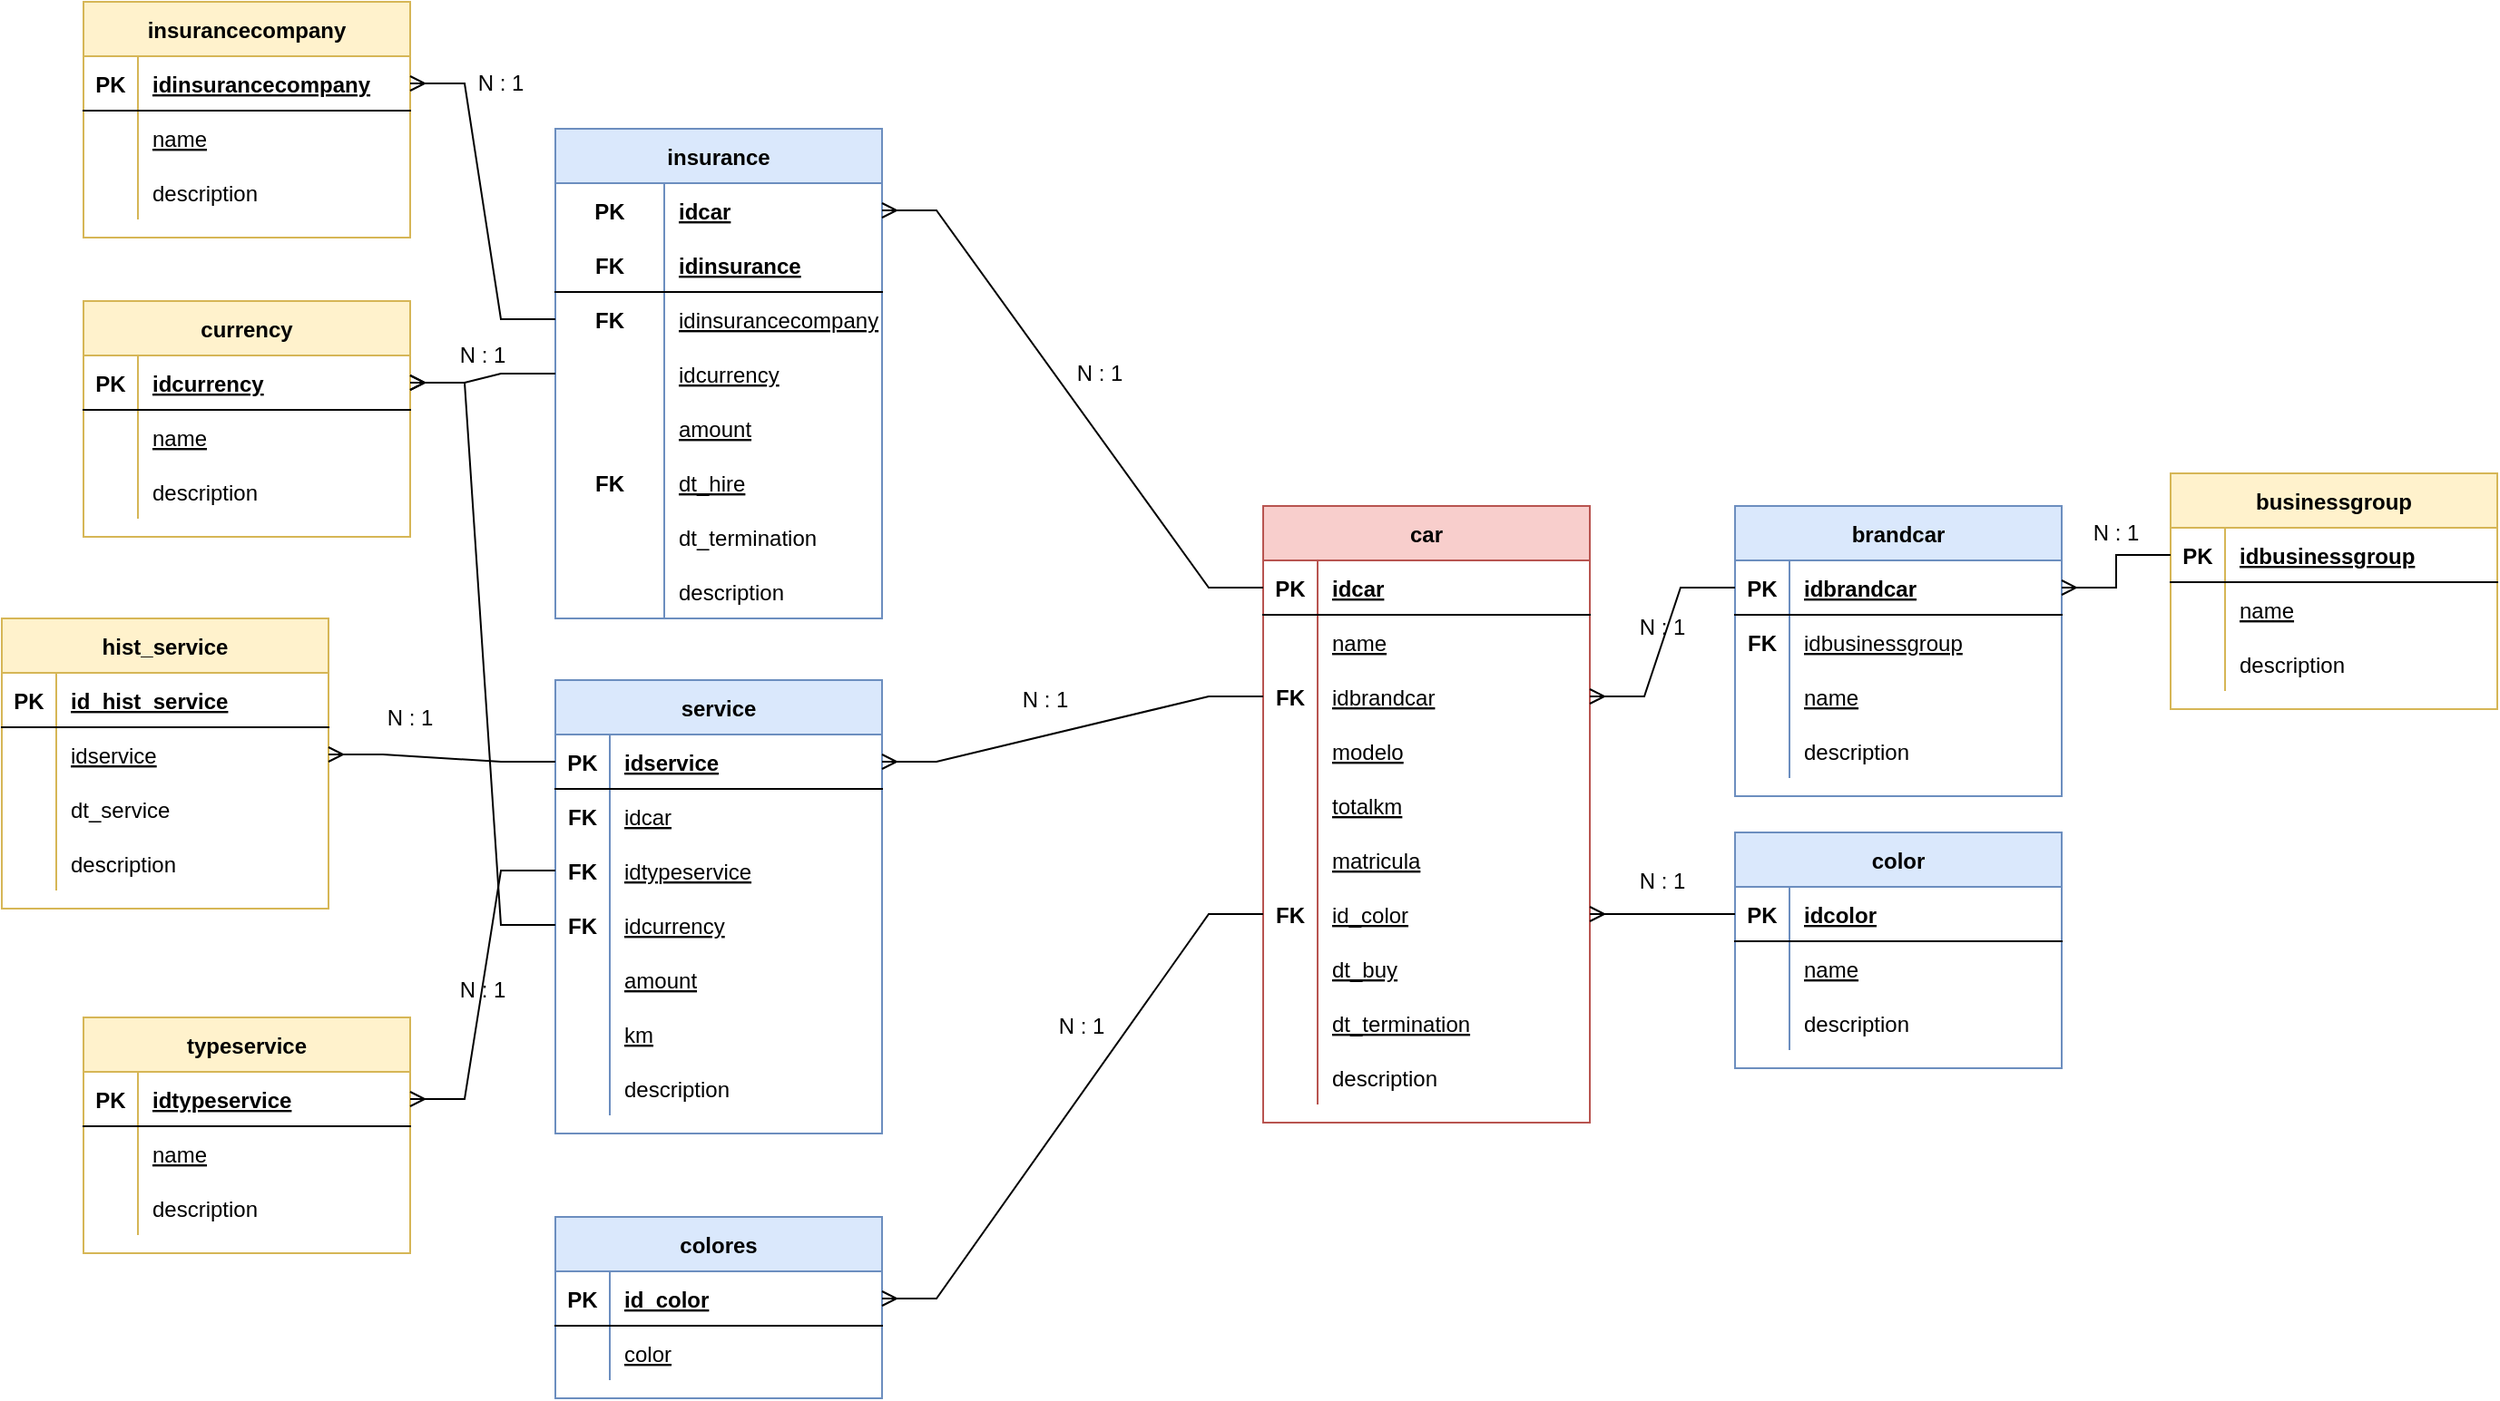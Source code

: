 <mxfile version="20.2.3" type="device"><diagram id="R2lEEEUBdFMjLlhIrx00" name="Page-1"><mxGraphModel dx="1888" dy="1749" grid="1" gridSize="10" guides="1" tooltips="1" connect="1" arrows="1" fold="1" page="1" pageScale="1" pageWidth="850" pageHeight="1100" math="0" shadow="0" extFonts="Permanent Marker^https://fonts.googleapis.com/css?family=Permanent+Marker"><root><mxCell id="0"/><mxCell id="1" parent="0"/><mxCell id="bZWbjEdAgV1jVDyymxbe-1" value="car" style="shape=table;startSize=30;container=1;collapsible=1;childLayout=tableLayout;fixedRows=1;rowLines=0;fontStyle=1;align=center;resizeLast=1;fillColor=#f8cecc;strokeColor=#b85450;" parent="1" vertex="1"><mxGeometry x="90" y="68" width="180" height="340" as="geometry"/></mxCell><mxCell id="bZWbjEdAgV1jVDyymxbe-2" value="" style="shape=tableRow;horizontal=0;startSize=0;swimlaneHead=0;swimlaneBody=0;fillColor=none;collapsible=0;dropTarget=0;points=[[0,0.5],[1,0.5]];portConstraint=eastwest;top=0;left=0;right=0;bottom=1;" parent="bZWbjEdAgV1jVDyymxbe-1" vertex="1"><mxGeometry y="30" width="180" height="30" as="geometry"/></mxCell><mxCell id="bZWbjEdAgV1jVDyymxbe-3" value="PK" style="shape=partialRectangle;connectable=0;fillColor=none;top=0;left=0;bottom=0;right=0;fontStyle=1;overflow=hidden;" parent="bZWbjEdAgV1jVDyymxbe-2" vertex="1"><mxGeometry width="30" height="30" as="geometry"><mxRectangle width="30" height="30" as="alternateBounds"/></mxGeometry></mxCell><mxCell id="bZWbjEdAgV1jVDyymxbe-4" value="idcar" style="shape=partialRectangle;connectable=0;fillColor=none;top=0;left=0;bottom=0;right=0;align=left;spacingLeft=6;fontStyle=5;overflow=hidden;" parent="bZWbjEdAgV1jVDyymxbe-2" vertex="1"><mxGeometry x="30" width="150" height="30" as="geometry"><mxRectangle width="150" height="30" as="alternateBounds"/></mxGeometry></mxCell><mxCell id="bZWbjEdAgV1jVDyymxbe-5" value="" style="shape=tableRow;horizontal=0;startSize=0;swimlaneHead=0;swimlaneBody=0;fillColor=none;collapsible=0;dropTarget=0;points=[[0,0.5],[1,0.5]];portConstraint=eastwest;top=0;left=0;right=0;bottom=0;" parent="bZWbjEdAgV1jVDyymxbe-1" vertex="1"><mxGeometry y="60" width="180" height="30" as="geometry"/></mxCell><mxCell id="bZWbjEdAgV1jVDyymxbe-6" value="" style="shape=partialRectangle;connectable=0;fillColor=none;top=0;left=0;bottom=0;right=0;editable=1;overflow=hidden;" parent="bZWbjEdAgV1jVDyymxbe-5" vertex="1"><mxGeometry width="30" height="30" as="geometry"><mxRectangle width="30" height="30" as="alternateBounds"/></mxGeometry></mxCell><mxCell id="bZWbjEdAgV1jVDyymxbe-7" value="name" style="shape=partialRectangle;connectable=0;fillColor=none;top=0;left=0;bottom=0;right=0;align=left;spacingLeft=6;overflow=hidden;fontStyle=4" parent="bZWbjEdAgV1jVDyymxbe-5" vertex="1"><mxGeometry x="30" width="150" height="30" as="geometry"><mxRectangle width="150" height="30" as="alternateBounds"/></mxGeometry></mxCell><mxCell id="bZWbjEdAgV1jVDyymxbe-52" value="" style="shape=tableRow;horizontal=0;startSize=0;swimlaneHead=0;swimlaneBody=0;fillColor=none;collapsible=0;dropTarget=0;points=[[0,0.5],[1,0.5]];portConstraint=eastwest;top=0;left=0;right=0;bottom=0;" parent="bZWbjEdAgV1jVDyymxbe-1" vertex="1"><mxGeometry y="90" width="180" height="30" as="geometry"/></mxCell><mxCell id="bZWbjEdAgV1jVDyymxbe-53" value="FK" style="shape=partialRectangle;connectable=0;fillColor=none;top=0;left=0;bottom=0;right=0;editable=1;overflow=hidden;fontStyle=1" parent="bZWbjEdAgV1jVDyymxbe-52" vertex="1"><mxGeometry width="30" height="30" as="geometry"><mxRectangle width="30" height="30" as="alternateBounds"/></mxGeometry></mxCell><mxCell id="bZWbjEdAgV1jVDyymxbe-54" value="idbrandcar" style="shape=partialRectangle;connectable=0;fillColor=none;top=0;left=0;bottom=0;right=0;align=left;spacingLeft=6;overflow=hidden;fontStyle=4" parent="bZWbjEdAgV1jVDyymxbe-52" vertex="1"><mxGeometry x="30" width="150" height="30" as="geometry"><mxRectangle width="150" height="30" as="alternateBounds"/></mxGeometry></mxCell><mxCell id="bZWbjEdAgV1jVDyymxbe-55" value="" style="shape=tableRow;horizontal=0;startSize=0;swimlaneHead=0;swimlaneBody=0;fillColor=none;collapsible=0;dropTarget=0;points=[[0,0.5],[1,0.5]];portConstraint=eastwest;top=0;left=0;right=0;bottom=0;" parent="bZWbjEdAgV1jVDyymxbe-1" vertex="1"><mxGeometry y="120" width="180" height="30" as="geometry"/></mxCell><mxCell id="bZWbjEdAgV1jVDyymxbe-56" value="" style="shape=partialRectangle;connectable=0;fillColor=none;top=0;left=0;bottom=0;right=0;editable=1;overflow=hidden;" parent="bZWbjEdAgV1jVDyymxbe-55" vertex="1"><mxGeometry width="30" height="30" as="geometry"><mxRectangle width="30" height="30" as="alternateBounds"/></mxGeometry></mxCell><mxCell id="bZWbjEdAgV1jVDyymxbe-57" value="modelo" style="shape=partialRectangle;connectable=0;fillColor=none;top=0;left=0;bottom=0;right=0;align=left;spacingLeft=6;overflow=hidden;fontStyle=4" parent="bZWbjEdAgV1jVDyymxbe-55" vertex="1"><mxGeometry x="30" width="150" height="30" as="geometry"><mxRectangle width="150" height="30" as="alternateBounds"/></mxGeometry></mxCell><mxCell id="bZWbjEdAgV1jVDyymxbe-8" value="" style="shape=tableRow;horizontal=0;startSize=0;swimlaneHead=0;swimlaneBody=0;fillColor=none;collapsible=0;dropTarget=0;points=[[0,0.5],[1,0.5]];portConstraint=eastwest;top=0;left=0;right=0;bottom=0;" parent="bZWbjEdAgV1jVDyymxbe-1" vertex="1"><mxGeometry y="150" width="180" height="30" as="geometry"/></mxCell><mxCell id="bZWbjEdAgV1jVDyymxbe-9" value="" style="shape=partialRectangle;connectable=0;fillColor=none;top=0;left=0;bottom=0;right=0;editable=1;overflow=hidden;" parent="bZWbjEdAgV1jVDyymxbe-8" vertex="1"><mxGeometry width="30" height="30" as="geometry"><mxRectangle width="30" height="30" as="alternateBounds"/></mxGeometry></mxCell><mxCell id="bZWbjEdAgV1jVDyymxbe-10" value="totalkm" style="shape=partialRectangle;connectable=0;fillColor=none;top=0;left=0;bottom=0;right=0;align=left;spacingLeft=6;overflow=hidden;fontStyle=4" parent="bZWbjEdAgV1jVDyymxbe-8" vertex="1"><mxGeometry x="30" width="150" height="30" as="geometry"><mxRectangle width="150" height="30" as="alternateBounds"/></mxGeometry></mxCell><mxCell id="bZWbjEdAgV1jVDyymxbe-11" value="" style="shape=tableRow;horizontal=0;startSize=0;swimlaneHead=0;swimlaneBody=0;fillColor=none;collapsible=0;dropTarget=0;points=[[0,0.5],[1,0.5]];portConstraint=eastwest;top=0;left=0;right=0;bottom=0;" parent="bZWbjEdAgV1jVDyymxbe-1" vertex="1"><mxGeometry y="180" width="180" height="30" as="geometry"/></mxCell><mxCell id="bZWbjEdAgV1jVDyymxbe-12" value="" style="shape=partialRectangle;connectable=0;fillColor=none;top=0;left=0;bottom=0;right=0;editable=1;overflow=hidden;" parent="bZWbjEdAgV1jVDyymxbe-11" vertex="1"><mxGeometry width="30" height="30" as="geometry"><mxRectangle width="30" height="30" as="alternateBounds"/></mxGeometry></mxCell><mxCell id="bZWbjEdAgV1jVDyymxbe-13" value="matricula" style="shape=partialRectangle;connectable=0;fillColor=none;top=0;left=0;bottom=0;right=0;align=left;spacingLeft=6;overflow=hidden;fontStyle=4" parent="bZWbjEdAgV1jVDyymxbe-11" vertex="1"><mxGeometry x="30" width="150" height="30" as="geometry"><mxRectangle width="150" height="30" as="alternateBounds"/></mxGeometry></mxCell><mxCell id="bZWbjEdAgV1jVDyymxbe-43" value="" style="shape=tableRow;horizontal=0;startSize=0;swimlaneHead=0;swimlaneBody=0;fillColor=none;collapsible=0;dropTarget=0;points=[[0,0.5],[1,0.5]];portConstraint=eastwest;top=0;left=0;right=0;bottom=0;" parent="bZWbjEdAgV1jVDyymxbe-1" vertex="1"><mxGeometry y="210" width="180" height="30" as="geometry"/></mxCell><mxCell id="bZWbjEdAgV1jVDyymxbe-44" value="FK" style="shape=partialRectangle;connectable=0;fillColor=none;top=0;left=0;bottom=0;right=0;editable=1;overflow=hidden;fontStyle=1" parent="bZWbjEdAgV1jVDyymxbe-43" vertex="1"><mxGeometry width="30" height="30" as="geometry"><mxRectangle width="30" height="30" as="alternateBounds"/></mxGeometry></mxCell><mxCell id="bZWbjEdAgV1jVDyymxbe-45" value="id_color" style="shape=partialRectangle;connectable=0;fillColor=none;top=0;left=0;bottom=0;right=0;align=left;spacingLeft=6;overflow=hidden;fontStyle=4" parent="bZWbjEdAgV1jVDyymxbe-43" vertex="1"><mxGeometry x="30" width="150" height="30" as="geometry"><mxRectangle width="150" height="30" as="alternateBounds"/></mxGeometry></mxCell><mxCell id="bZWbjEdAgV1jVDyymxbe-46" value="" style="shape=tableRow;horizontal=0;startSize=0;swimlaneHead=0;swimlaneBody=0;fillColor=none;collapsible=0;dropTarget=0;points=[[0,0.5],[1,0.5]];portConstraint=eastwest;top=0;left=0;right=0;bottom=0;" parent="bZWbjEdAgV1jVDyymxbe-1" vertex="1"><mxGeometry y="240" width="180" height="30" as="geometry"/></mxCell><mxCell id="bZWbjEdAgV1jVDyymxbe-47" value="" style="shape=partialRectangle;connectable=0;fillColor=none;top=0;left=0;bottom=0;right=0;editable=1;overflow=hidden;" parent="bZWbjEdAgV1jVDyymxbe-46" vertex="1"><mxGeometry width="30" height="30" as="geometry"><mxRectangle width="30" height="30" as="alternateBounds"/></mxGeometry></mxCell><mxCell id="bZWbjEdAgV1jVDyymxbe-48" value="dt_buy" style="shape=partialRectangle;connectable=0;fillColor=none;top=0;left=0;bottom=0;right=0;align=left;spacingLeft=6;overflow=hidden;fontStyle=4" parent="bZWbjEdAgV1jVDyymxbe-46" vertex="1"><mxGeometry x="30" width="150" height="30" as="geometry"><mxRectangle width="150" height="30" as="alternateBounds"/></mxGeometry></mxCell><mxCell id="bZWbjEdAgV1jVDyymxbe-49" value="" style="shape=tableRow;horizontal=0;startSize=0;swimlaneHead=0;swimlaneBody=0;fillColor=none;collapsible=0;dropTarget=0;points=[[0,0.5],[1,0.5]];portConstraint=eastwest;top=0;left=0;right=0;bottom=0;" parent="bZWbjEdAgV1jVDyymxbe-1" vertex="1"><mxGeometry y="270" width="180" height="30" as="geometry"/></mxCell><mxCell id="bZWbjEdAgV1jVDyymxbe-50" value="" style="shape=partialRectangle;connectable=0;fillColor=none;top=0;left=0;bottom=0;right=0;editable=1;overflow=hidden;" parent="bZWbjEdAgV1jVDyymxbe-49" vertex="1"><mxGeometry width="30" height="30" as="geometry"><mxRectangle width="30" height="30" as="alternateBounds"/></mxGeometry></mxCell><mxCell id="bZWbjEdAgV1jVDyymxbe-51" value="dt_termination" style="shape=partialRectangle;connectable=0;fillColor=none;top=0;left=0;bottom=0;right=0;align=left;spacingLeft=6;overflow=hidden;fontStyle=4" parent="bZWbjEdAgV1jVDyymxbe-49" vertex="1"><mxGeometry x="30" width="150" height="30" as="geometry"><mxRectangle width="150" height="30" as="alternateBounds"/></mxGeometry></mxCell><mxCell id="PvrMkjsw9yT6m9bBMH2t-1" value="" style="shape=tableRow;horizontal=0;startSize=0;swimlaneHead=0;swimlaneBody=0;fillColor=none;collapsible=0;dropTarget=0;points=[[0,0.5],[1,0.5]];portConstraint=eastwest;top=0;left=0;right=0;bottom=0;" parent="bZWbjEdAgV1jVDyymxbe-1" vertex="1"><mxGeometry y="300" width="180" height="30" as="geometry"/></mxCell><mxCell id="PvrMkjsw9yT6m9bBMH2t-2" value="" style="shape=partialRectangle;connectable=0;fillColor=none;top=0;left=0;bottom=0;right=0;editable=1;overflow=hidden;" parent="PvrMkjsw9yT6m9bBMH2t-1" vertex="1"><mxGeometry width="30" height="30" as="geometry"><mxRectangle width="30" height="30" as="alternateBounds"/></mxGeometry></mxCell><mxCell id="PvrMkjsw9yT6m9bBMH2t-3" value="description" style="shape=partialRectangle;connectable=0;fillColor=none;top=0;left=0;bottom=0;right=0;align=left;spacingLeft=6;overflow=hidden;fontStyle=0" parent="PvrMkjsw9yT6m9bBMH2t-1" vertex="1"><mxGeometry x="30" width="150" height="30" as="geometry"><mxRectangle width="150" height="30" as="alternateBounds"/></mxGeometry></mxCell><mxCell id="bZWbjEdAgV1jVDyymxbe-110" value="service" style="shape=table;startSize=30;container=1;collapsible=1;childLayout=tableLayout;fixedRows=1;rowLines=0;fontStyle=1;align=center;resizeLast=1;fillColor=#dae8fc;strokeColor=#6c8ebf;" parent="1" vertex="1"><mxGeometry x="-300" y="164" width="180" height="250" as="geometry"/></mxCell><mxCell id="bZWbjEdAgV1jVDyymxbe-111" value="" style="shape=tableRow;horizontal=0;startSize=0;swimlaneHead=0;swimlaneBody=0;fillColor=none;collapsible=0;dropTarget=0;points=[[0,0.5],[1,0.5]];portConstraint=eastwest;top=0;left=0;right=0;bottom=1;" parent="bZWbjEdAgV1jVDyymxbe-110" vertex="1"><mxGeometry y="30" width="180" height="30" as="geometry"/></mxCell><mxCell id="bZWbjEdAgV1jVDyymxbe-112" value="PK" style="shape=partialRectangle;connectable=0;fillColor=none;top=0;left=0;bottom=0;right=0;fontStyle=1;overflow=hidden;" parent="bZWbjEdAgV1jVDyymxbe-111" vertex="1"><mxGeometry width="30" height="30" as="geometry"><mxRectangle width="30" height="30" as="alternateBounds"/></mxGeometry></mxCell><mxCell id="bZWbjEdAgV1jVDyymxbe-113" value="idservice" style="shape=partialRectangle;connectable=0;fillColor=none;top=0;left=0;bottom=0;right=0;align=left;spacingLeft=6;fontStyle=5;overflow=hidden;" parent="bZWbjEdAgV1jVDyymxbe-111" vertex="1"><mxGeometry x="30" width="150" height="30" as="geometry"><mxRectangle width="150" height="30" as="alternateBounds"/></mxGeometry></mxCell><mxCell id="bZWbjEdAgV1jVDyymxbe-114" value="" style="shape=tableRow;horizontal=0;startSize=0;swimlaneHead=0;swimlaneBody=0;fillColor=none;collapsible=0;dropTarget=0;points=[[0,0.5],[1,0.5]];portConstraint=eastwest;top=0;left=0;right=0;bottom=0;" parent="bZWbjEdAgV1jVDyymxbe-110" vertex="1"><mxGeometry y="60" width="180" height="30" as="geometry"/></mxCell><mxCell id="bZWbjEdAgV1jVDyymxbe-115" value="FK" style="shape=partialRectangle;connectable=0;fillColor=none;top=0;left=0;bottom=0;right=0;editable=1;overflow=hidden;fontStyle=1" parent="bZWbjEdAgV1jVDyymxbe-114" vertex="1"><mxGeometry width="30" height="30" as="geometry"><mxRectangle width="30" height="30" as="alternateBounds"/></mxGeometry></mxCell><mxCell id="bZWbjEdAgV1jVDyymxbe-116" value="idcar" style="shape=partialRectangle;connectable=0;fillColor=none;top=0;left=0;bottom=0;right=0;align=left;spacingLeft=6;overflow=hidden;fontStyle=4" parent="bZWbjEdAgV1jVDyymxbe-114" vertex="1"><mxGeometry x="30" width="150" height="30" as="geometry"><mxRectangle width="150" height="30" as="alternateBounds"/></mxGeometry></mxCell><mxCell id="sxh5QEv4R-B6RqJPb8do-67" value="" style="shape=tableRow;horizontal=0;startSize=0;swimlaneHead=0;swimlaneBody=0;fillColor=none;collapsible=0;dropTarget=0;points=[[0,0.5],[1,0.5]];portConstraint=eastwest;top=0;left=0;right=0;bottom=0;" parent="bZWbjEdAgV1jVDyymxbe-110" vertex="1"><mxGeometry y="90" width="180" height="30" as="geometry"/></mxCell><mxCell id="sxh5QEv4R-B6RqJPb8do-68" value="FK" style="shape=partialRectangle;connectable=0;fillColor=none;top=0;left=0;bottom=0;right=0;editable=1;overflow=hidden;fontStyle=1" parent="sxh5QEv4R-B6RqJPb8do-67" vertex="1"><mxGeometry width="30" height="30" as="geometry"><mxRectangle width="30" height="30" as="alternateBounds"/></mxGeometry></mxCell><mxCell id="sxh5QEv4R-B6RqJPb8do-69" value="idtypeservice" style="shape=partialRectangle;connectable=0;fillColor=none;top=0;left=0;bottom=0;right=0;align=left;spacingLeft=6;overflow=hidden;fontStyle=4" parent="sxh5QEv4R-B6RqJPb8do-67" vertex="1"><mxGeometry x="30" width="150" height="30" as="geometry"><mxRectangle width="150" height="30" as="alternateBounds"/></mxGeometry></mxCell><mxCell id="sxh5QEv4R-B6RqJPb8do-70" value="" style="shape=tableRow;horizontal=0;startSize=0;swimlaneHead=0;swimlaneBody=0;fillColor=none;collapsible=0;dropTarget=0;points=[[0,0.5],[1,0.5]];portConstraint=eastwest;top=0;left=0;right=0;bottom=0;" parent="bZWbjEdAgV1jVDyymxbe-110" vertex="1"><mxGeometry y="120" width="180" height="30" as="geometry"/></mxCell><mxCell id="sxh5QEv4R-B6RqJPb8do-71" value="FK" style="shape=partialRectangle;connectable=0;fillColor=none;top=0;left=0;bottom=0;right=0;editable=1;overflow=hidden;fontStyle=1" parent="sxh5QEv4R-B6RqJPb8do-70" vertex="1"><mxGeometry width="30" height="30" as="geometry"><mxRectangle width="30" height="30" as="alternateBounds"/></mxGeometry></mxCell><mxCell id="sxh5QEv4R-B6RqJPb8do-72" value="idcurrency" style="shape=partialRectangle;connectable=0;fillColor=none;top=0;left=0;bottom=0;right=0;align=left;spacingLeft=6;overflow=hidden;fontStyle=4" parent="sxh5QEv4R-B6RqJPb8do-70" vertex="1"><mxGeometry x="30" width="150" height="30" as="geometry"><mxRectangle width="150" height="30" as="alternateBounds"/></mxGeometry></mxCell><mxCell id="sxh5QEv4R-B6RqJPb8do-73" value="" style="shape=tableRow;horizontal=0;startSize=0;swimlaneHead=0;swimlaneBody=0;fillColor=none;collapsible=0;dropTarget=0;points=[[0,0.5],[1,0.5]];portConstraint=eastwest;top=0;left=0;right=0;bottom=0;" parent="bZWbjEdAgV1jVDyymxbe-110" vertex="1"><mxGeometry y="150" width="180" height="30" as="geometry"/></mxCell><mxCell id="sxh5QEv4R-B6RqJPb8do-74" value="" style="shape=partialRectangle;connectable=0;fillColor=none;top=0;left=0;bottom=0;right=0;editable=1;overflow=hidden;fontStyle=1" parent="sxh5QEv4R-B6RqJPb8do-73" vertex="1"><mxGeometry width="30" height="30" as="geometry"><mxRectangle width="30" height="30" as="alternateBounds"/></mxGeometry></mxCell><mxCell id="sxh5QEv4R-B6RqJPb8do-75" value="amount" style="shape=partialRectangle;connectable=0;fillColor=none;top=0;left=0;bottom=0;right=0;align=left;spacingLeft=6;overflow=hidden;fontStyle=4" parent="sxh5QEv4R-B6RqJPb8do-73" vertex="1"><mxGeometry x="30" width="150" height="30" as="geometry"><mxRectangle width="150" height="30" as="alternateBounds"/></mxGeometry></mxCell><mxCell id="sxh5QEv4R-B6RqJPb8do-76" value="" style="shape=tableRow;horizontal=0;startSize=0;swimlaneHead=0;swimlaneBody=0;fillColor=none;collapsible=0;dropTarget=0;points=[[0,0.5],[1,0.5]];portConstraint=eastwest;top=0;left=0;right=0;bottom=0;" parent="bZWbjEdAgV1jVDyymxbe-110" vertex="1"><mxGeometry y="180" width="180" height="30" as="geometry"/></mxCell><mxCell id="sxh5QEv4R-B6RqJPb8do-77" value="" style="shape=partialRectangle;connectable=0;fillColor=none;top=0;left=0;bottom=0;right=0;editable=1;overflow=hidden;fontStyle=1" parent="sxh5QEv4R-B6RqJPb8do-76" vertex="1"><mxGeometry width="30" height="30" as="geometry"><mxRectangle width="30" height="30" as="alternateBounds"/></mxGeometry></mxCell><mxCell id="sxh5QEv4R-B6RqJPb8do-78" value="km" style="shape=partialRectangle;connectable=0;fillColor=none;top=0;left=0;bottom=0;right=0;align=left;spacingLeft=6;overflow=hidden;fontStyle=4" parent="sxh5QEv4R-B6RqJPb8do-76" vertex="1"><mxGeometry x="30" width="150" height="30" as="geometry"><mxRectangle width="150" height="30" as="alternateBounds"/></mxGeometry></mxCell><mxCell id="sxh5QEv4R-B6RqJPb8do-79" value="" style="shape=tableRow;horizontal=0;startSize=0;swimlaneHead=0;swimlaneBody=0;fillColor=none;collapsible=0;dropTarget=0;points=[[0,0.5],[1,0.5]];portConstraint=eastwest;top=0;left=0;right=0;bottom=0;" parent="bZWbjEdAgV1jVDyymxbe-110" vertex="1"><mxGeometry y="210" width="180" height="30" as="geometry"/></mxCell><mxCell id="sxh5QEv4R-B6RqJPb8do-80" value="" style="shape=partialRectangle;connectable=0;fillColor=none;top=0;left=0;bottom=0;right=0;editable=1;overflow=hidden;fontStyle=1" parent="sxh5QEv4R-B6RqJPb8do-79" vertex="1"><mxGeometry width="30" height="30" as="geometry"><mxRectangle width="30" height="30" as="alternateBounds"/></mxGeometry></mxCell><mxCell id="sxh5QEv4R-B6RqJPb8do-81" value="description" style="shape=partialRectangle;connectable=0;fillColor=none;top=0;left=0;bottom=0;right=0;align=left;spacingLeft=6;overflow=hidden;fontStyle=0" parent="sxh5QEv4R-B6RqJPb8do-79" vertex="1"><mxGeometry x="30" width="150" height="30" as="geometry"><mxRectangle width="150" height="30" as="alternateBounds"/></mxGeometry></mxCell><mxCell id="bZWbjEdAgV1jVDyymxbe-156" value="colores" style="shape=table;startSize=30;container=1;collapsible=1;childLayout=tableLayout;fixedRows=1;rowLines=0;fontStyle=1;align=center;resizeLast=1;fillColor=#dae8fc;strokeColor=#6c8ebf;" parent="1" vertex="1"><mxGeometry x="-300" y="460" width="180" height="100" as="geometry"/></mxCell><mxCell id="bZWbjEdAgV1jVDyymxbe-157" value="" style="shape=tableRow;horizontal=0;startSize=0;swimlaneHead=0;swimlaneBody=0;fillColor=none;collapsible=0;dropTarget=0;points=[[0,0.5],[1,0.5]];portConstraint=eastwest;top=0;left=0;right=0;bottom=1;" parent="bZWbjEdAgV1jVDyymxbe-156" vertex="1"><mxGeometry y="30" width="180" height="30" as="geometry"/></mxCell><mxCell id="bZWbjEdAgV1jVDyymxbe-158" value="PK" style="shape=partialRectangle;connectable=0;fillColor=none;top=0;left=0;bottom=0;right=0;fontStyle=1;overflow=hidden;" parent="bZWbjEdAgV1jVDyymxbe-157" vertex="1"><mxGeometry width="30" height="30" as="geometry"><mxRectangle width="30" height="30" as="alternateBounds"/></mxGeometry></mxCell><mxCell id="bZWbjEdAgV1jVDyymxbe-159" value="id_color" style="shape=partialRectangle;connectable=0;fillColor=none;top=0;left=0;bottom=0;right=0;align=left;spacingLeft=6;fontStyle=5;overflow=hidden;" parent="bZWbjEdAgV1jVDyymxbe-157" vertex="1"><mxGeometry x="30" width="150" height="30" as="geometry"><mxRectangle width="150" height="30" as="alternateBounds"/></mxGeometry></mxCell><mxCell id="bZWbjEdAgV1jVDyymxbe-160" value="" style="shape=tableRow;horizontal=0;startSize=0;swimlaneHead=0;swimlaneBody=0;fillColor=none;collapsible=0;dropTarget=0;points=[[0,0.5],[1,0.5]];portConstraint=eastwest;top=0;left=0;right=0;bottom=0;" parent="bZWbjEdAgV1jVDyymxbe-156" vertex="1"><mxGeometry y="60" width="180" height="30" as="geometry"/></mxCell><mxCell id="bZWbjEdAgV1jVDyymxbe-161" value="" style="shape=partialRectangle;connectable=0;fillColor=none;top=0;left=0;bottom=0;right=0;editable=1;overflow=hidden;" parent="bZWbjEdAgV1jVDyymxbe-160" vertex="1"><mxGeometry width="30" height="30" as="geometry"><mxRectangle width="30" height="30" as="alternateBounds"/></mxGeometry></mxCell><mxCell id="bZWbjEdAgV1jVDyymxbe-162" value="color" style="shape=partialRectangle;connectable=0;fillColor=none;top=0;left=0;bottom=0;right=0;align=left;spacingLeft=6;overflow=hidden;fontStyle=4" parent="bZWbjEdAgV1jVDyymxbe-160" vertex="1"><mxGeometry x="30" width="150" height="30" as="geometry"><mxRectangle width="150" height="30" as="alternateBounds"/></mxGeometry></mxCell><mxCell id="bZWbjEdAgV1jVDyymxbe-168" value="" style="edgeStyle=entityRelationEdgeStyle;fontSize=12;html=1;endArrow=ERmany;rounded=0;entryX=1;entryY=0.5;entryDx=0;entryDy=0;" parent="1" source="bZWbjEdAgV1jVDyymxbe-52" target="bZWbjEdAgV1jVDyymxbe-111" edge="1"><mxGeometry width="100" height="100" relative="1" as="geometry"><mxPoint x="-60" y="230" as="sourcePoint"/><mxPoint x="40" y="130" as="targetPoint"/></mxGeometry></mxCell><mxCell id="bZWbjEdAgV1jVDyymxbe-169" value="N : 1" style="text;html=1;strokeColor=none;fillColor=none;align=center;verticalAlign=middle;whiteSpace=wrap;rounded=0;" parent="1" vertex="1"><mxGeometry x="-30" y="-20" width="60" height="30" as="geometry"/></mxCell><mxCell id="bZWbjEdAgV1jVDyymxbe-171" value="N : 1" style="text;html=1;strokeColor=none;fillColor=none;align=center;verticalAlign=middle;whiteSpace=wrap;rounded=0;" parent="1" vertex="1"><mxGeometry x="-60" y="160" width="60" height="30" as="geometry"/></mxCell><mxCell id="bZWbjEdAgV1jVDyymxbe-172" value="" style="edgeStyle=entityRelationEdgeStyle;fontSize=12;html=1;endArrow=ERmany;rounded=0;entryX=1;entryY=0.5;entryDx=0;entryDy=0;" parent="1" source="bZWbjEdAgV1jVDyymxbe-43" target="bZWbjEdAgV1jVDyymxbe-157" edge="1"><mxGeometry width="100" height="100" relative="1" as="geometry"><mxPoint x="150" y="350" as="sourcePoint"/><mxPoint x="-60" y="380" as="targetPoint"/></mxGeometry></mxCell><mxCell id="bZWbjEdAgV1jVDyymxbe-173" value="N : 1" style="text;html=1;strokeColor=none;fillColor=none;align=center;verticalAlign=middle;whiteSpace=wrap;rounded=0;" parent="1" vertex="1"><mxGeometry x="-40" y="340" width="60" height="30" as="geometry"/></mxCell><mxCell id="bZWbjEdAgV1jVDyymxbe-175" value="N : 1" style="text;html=1;strokeColor=none;fillColor=none;align=center;verticalAlign=middle;whiteSpace=wrap;rounded=0;" parent="1" vertex="1"><mxGeometry x="-370" y="320" width="60" height="30" as="geometry"/></mxCell><mxCell id="sxh5QEv4R-B6RqJPb8do-23" value="brandcar" style="shape=table;startSize=30;container=1;collapsible=1;childLayout=tableLayout;fixedRows=1;rowLines=0;fontStyle=1;align=center;resizeLast=1;fillColor=#dae8fc;strokeColor=#6c8ebf;" parent="1" vertex="1"><mxGeometry x="350" y="68" width="180" height="160" as="geometry"/></mxCell><mxCell id="sxh5QEv4R-B6RqJPb8do-24" value="" style="shape=tableRow;horizontal=0;startSize=0;swimlaneHead=0;swimlaneBody=0;fillColor=none;collapsible=0;dropTarget=0;points=[[0,0.5],[1,0.5]];portConstraint=eastwest;top=0;left=0;right=0;bottom=1;" parent="sxh5QEv4R-B6RqJPb8do-23" vertex="1"><mxGeometry y="30" width="180" height="30" as="geometry"/></mxCell><mxCell id="sxh5QEv4R-B6RqJPb8do-25" value="PK" style="shape=partialRectangle;connectable=0;fillColor=none;top=0;left=0;bottom=0;right=0;fontStyle=1;overflow=hidden;" parent="sxh5QEv4R-B6RqJPb8do-24" vertex="1"><mxGeometry width="30" height="30" as="geometry"><mxRectangle width="30" height="30" as="alternateBounds"/></mxGeometry></mxCell><mxCell id="sxh5QEv4R-B6RqJPb8do-26" value="idbrandcar" style="shape=partialRectangle;connectable=0;fillColor=none;top=0;left=0;bottom=0;right=0;align=left;spacingLeft=6;fontStyle=5;overflow=hidden;" parent="sxh5QEv4R-B6RqJPb8do-24" vertex="1"><mxGeometry x="30" width="150" height="30" as="geometry"><mxRectangle width="150" height="30" as="alternateBounds"/></mxGeometry></mxCell><mxCell id="sxh5QEv4R-B6RqJPb8do-27" value="" style="shape=tableRow;horizontal=0;startSize=0;swimlaneHead=0;swimlaneBody=0;fillColor=none;collapsible=0;dropTarget=0;points=[[0,0.5],[1,0.5]];portConstraint=eastwest;top=0;left=0;right=0;bottom=0;" parent="sxh5QEv4R-B6RqJPb8do-23" vertex="1"><mxGeometry y="60" width="180" height="30" as="geometry"/></mxCell><mxCell id="sxh5QEv4R-B6RqJPb8do-28" value="FK" style="shape=partialRectangle;connectable=0;fillColor=none;top=0;left=0;bottom=0;right=0;editable=1;overflow=hidden;fontStyle=1" parent="sxh5QEv4R-B6RqJPb8do-27" vertex="1"><mxGeometry width="30" height="30" as="geometry"><mxRectangle width="30" height="30" as="alternateBounds"/></mxGeometry></mxCell><mxCell id="sxh5QEv4R-B6RqJPb8do-29" value="idbusinessgroup" style="shape=partialRectangle;connectable=0;fillColor=none;top=0;left=0;bottom=0;right=0;align=left;spacingLeft=6;overflow=hidden;fontStyle=4" parent="sxh5QEv4R-B6RqJPb8do-27" vertex="1"><mxGeometry x="30" width="150" height="30" as="geometry"><mxRectangle width="150" height="30" as="alternateBounds"/></mxGeometry></mxCell><mxCell id="sxh5QEv4R-B6RqJPb8do-30" value="" style="shape=tableRow;horizontal=0;startSize=0;swimlaneHead=0;swimlaneBody=0;fillColor=none;collapsible=0;dropTarget=0;points=[[0,0.5],[1,0.5]];portConstraint=eastwest;top=0;left=0;right=0;bottom=0;" parent="sxh5QEv4R-B6RqJPb8do-23" vertex="1"><mxGeometry y="90" width="180" height="30" as="geometry"/></mxCell><mxCell id="sxh5QEv4R-B6RqJPb8do-31" value="" style="shape=partialRectangle;connectable=0;fillColor=none;top=0;left=0;bottom=0;right=0;editable=1;overflow=hidden;" parent="sxh5QEv4R-B6RqJPb8do-30" vertex="1"><mxGeometry width="30" height="30" as="geometry"><mxRectangle width="30" height="30" as="alternateBounds"/></mxGeometry></mxCell><mxCell id="sxh5QEv4R-B6RqJPb8do-32" value="name" style="shape=partialRectangle;connectable=0;fillColor=none;top=0;left=0;bottom=0;right=0;align=left;spacingLeft=6;overflow=hidden;fontStyle=4" parent="sxh5QEv4R-B6RqJPb8do-30" vertex="1"><mxGeometry x="30" width="150" height="30" as="geometry"><mxRectangle width="150" height="30" as="alternateBounds"/></mxGeometry></mxCell><mxCell id="sxh5QEv4R-B6RqJPb8do-33" value="" style="shape=tableRow;horizontal=0;startSize=0;swimlaneHead=0;swimlaneBody=0;fillColor=none;collapsible=0;dropTarget=0;points=[[0,0.5],[1,0.5]];portConstraint=eastwest;top=0;left=0;right=0;bottom=0;" parent="sxh5QEv4R-B6RqJPb8do-23" vertex="1"><mxGeometry y="120" width="180" height="30" as="geometry"/></mxCell><mxCell id="sxh5QEv4R-B6RqJPb8do-34" value="" style="shape=partialRectangle;connectable=0;fillColor=none;top=0;left=0;bottom=0;right=0;editable=1;overflow=hidden;" parent="sxh5QEv4R-B6RqJPb8do-33" vertex="1"><mxGeometry width="30" height="30" as="geometry"><mxRectangle width="30" height="30" as="alternateBounds"/></mxGeometry></mxCell><mxCell id="sxh5QEv4R-B6RqJPb8do-35" value="description" style="shape=partialRectangle;connectable=0;fillColor=none;top=0;left=0;bottom=0;right=0;align=left;spacingLeft=6;overflow=hidden;fontStyle=0" parent="sxh5QEv4R-B6RqJPb8do-33" vertex="1"><mxGeometry x="30" width="150" height="30" as="geometry"><mxRectangle width="150" height="30" as="alternateBounds"/></mxGeometry></mxCell><mxCell id="sxh5QEv4R-B6RqJPb8do-38" value="" style="edgeStyle=entityRelationEdgeStyle;fontSize=12;html=1;endArrow=ERmany;rounded=0;exitX=0;exitY=0.5;exitDx=0;exitDy=0;" parent="1" source="sxh5QEv4R-B6RqJPb8do-24" target="bZWbjEdAgV1jVDyymxbe-52" edge="1"><mxGeometry width="100" height="100" relative="1" as="geometry"><mxPoint x="340" y="250" as="sourcePoint"/><mxPoint x="360" y="123" as="targetPoint"/></mxGeometry></mxCell><mxCell id="sxh5QEv4R-B6RqJPb8do-39" value="businessgroup" style="shape=table;startSize=30;container=1;collapsible=1;childLayout=tableLayout;fixedRows=1;rowLines=0;fontStyle=1;align=center;resizeLast=1;fillColor=#fff2cc;strokeColor=#d6b656;" parent="1" vertex="1"><mxGeometry x="590" y="50" width="180" height="130" as="geometry"/></mxCell><mxCell id="sxh5QEv4R-B6RqJPb8do-40" value="" style="shape=tableRow;horizontal=0;startSize=0;swimlaneHead=0;swimlaneBody=0;fillColor=none;collapsible=0;dropTarget=0;points=[[0,0.5],[1,0.5]];portConstraint=eastwest;top=0;left=0;right=0;bottom=1;" parent="sxh5QEv4R-B6RqJPb8do-39" vertex="1"><mxGeometry y="30" width="180" height="30" as="geometry"/></mxCell><mxCell id="sxh5QEv4R-B6RqJPb8do-41" value="PK" style="shape=partialRectangle;connectable=0;fillColor=none;top=0;left=0;bottom=0;right=0;fontStyle=1;overflow=hidden;" parent="sxh5QEv4R-B6RqJPb8do-40" vertex="1"><mxGeometry width="30" height="30" as="geometry"><mxRectangle width="30" height="30" as="alternateBounds"/></mxGeometry></mxCell><mxCell id="sxh5QEv4R-B6RqJPb8do-42" value="idbusinessgroup" style="shape=partialRectangle;connectable=0;fillColor=none;top=0;left=0;bottom=0;right=0;align=left;spacingLeft=6;fontStyle=5;overflow=hidden;" parent="sxh5QEv4R-B6RqJPb8do-40" vertex="1"><mxGeometry x="30" width="150" height="30" as="geometry"><mxRectangle width="150" height="30" as="alternateBounds"/></mxGeometry></mxCell><mxCell id="sxh5QEv4R-B6RqJPb8do-46" value="" style="shape=tableRow;horizontal=0;startSize=0;swimlaneHead=0;swimlaneBody=0;fillColor=none;collapsible=0;dropTarget=0;points=[[0,0.5],[1,0.5]];portConstraint=eastwest;top=0;left=0;right=0;bottom=0;" parent="sxh5QEv4R-B6RqJPb8do-39" vertex="1"><mxGeometry y="60" width="180" height="30" as="geometry"/></mxCell><mxCell id="sxh5QEv4R-B6RqJPb8do-47" value="" style="shape=partialRectangle;connectable=0;fillColor=none;top=0;left=0;bottom=0;right=0;editable=1;overflow=hidden;" parent="sxh5QEv4R-B6RqJPb8do-46" vertex="1"><mxGeometry width="30" height="30" as="geometry"><mxRectangle width="30" height="30" as="alternateBounds"/></mxGeometry></mxCell><mxCell id="sxh5QEv4R-B6RqJPb8do-48" value="name" style="shape=partialRectangle;connectable=0;fillColor=none;top=0;left=0;bottom=0;right=0;align=left;spacingLeft=6;overflow=hidden;fontStyle=4" parent="sxh5QEv4R-B6RqJPb8do-46" vertex="1"><mxGeometry x="30" width="150" height="30" as="geometry"><mxRectangle width="150" height="30" as="alternateBounds"/></mxGeometry></mxCell><mxCell id="sxh5QEv4R-B6RqJPb8do-49" value="" style="shape=tableRow;horizontal=0;startSize=0;swimlaneHead=0;swimlaneBody=0;fillColor=none;collapsible=0;dropTarget=0;points=[[0,0.5],[1,0.5]];portConstraint=eastwest;top=0;left=0;right=0;bottom=0;" parent="sxh5QEv4R-B6RqJPb8do-39" vertex="1"><mxGeometry y="90" width="180" height="30" as="geometry"/></mxCell><mxCell id="sxh5QEv4R-B6RqJPb8do-50" value="" style="shape=partialRectangle;connectable=0;fillColor=none;top=0;left=0;bottom=0;right=0;editable=1;overflow=hidden;" parent="sxh5QEv4R-B6RqJPb8do-49" vertex="1"><mxGeometry width="30" height="30" as="geometry"><mxRectangle width="30" height="30" as="alternateBounds"/></mxGeometry></mxCell><mxCell id="sxh5QEv4R-B6RqJPb8do-51" value="description" style="shape=partialRectangle;connectable=0;fillColor=none;top=0;left=0;bottom=0;right=0;align=left;spacingLeft=6;overflow=hidden;fontStyle=0" parent="sxh5QEv4R-B6RqJPb8do-49" vertex="1"><mxGeometry x="30" width="150" height="30" as="geometry"><mxRectangle width="150" height="30" as="alternateBounds"/></mxGeometry></mxCell><mxCell id="sxh5QEv4R-B6RqJPb8do-53" value="color" style="shape=table;startSize=30;container=1;collapsible=1;childLayout=tableLayout;fixedRows=1;rowLines=0;fontStyle=1;align=center;resizeLast=1;fillColor=#dae8fc;strokeColor=#6c8ebf;" parent="1" vertex="1"><mxGeometry x="350" y="248" width="180" height="130" as="geometry"/></mxCell><mxCell id="sxh5QEv4R-B6RqJPb8do-54" value="" style="shape=tableRow;horizontal=0;startSize=0;swimlaneHead=0;swimlaneBody=0;fillColor=none;collapsible=0;dropTarget=0;points=[[0,0.5],[1,0.5]];portConstraint=eastwest;top=0;left=0;right=0;bottom=1;" parent="sxh5QEv4R-B6RqJPb8do-53" vertex="1"><mxGeometry y="30" width="180" height="30" as="geometry"/></mxCell><mxCell id="sxh5QEv4R-B6RqJPb8do-55" value="PK" style="shape=partialRectangle;connectable=0;fillColor=none;top=0;left=0;bottom=0;right=0;fontStyle=1;overflow=hidden;" parent="sxh5QEv4R-B6RqJPb8do-54" vertex="1"><mxGeometry width="30" height="30" as="geometry"><mxRectangle width="30" height="30" as="alternateBounds"/></mxGeometry></mxCell><mxCell id="sxh5QEv4R-B6RqJPb8do-56" value="idcolor" style="shape=partialRectangle;connectable=0;fillColor=none;top=0;left=0;bottom=0;right=0;align=left;spacingLeft=6;fontStyle=5;overflow=hidden;" parent="sxh5QEv4R-B6RqJPb8do-54" vertex="1"><mxGeometry x="30" width="150" height="30" as="geometry"><mxRectangle width="150" height="30" as="alternateBounds"/></mxGeometry></mxCell><mxCell id="sxh5QEv4R-B6RqJPb8do-60" value="" style="shape=tableRow;horizontal=0;startSize=0;swimlaneHead=0;swimlaneBody=0;fillColor=none;collapsible=0;dropTarget=0;points=[[0,0.5],[1,0.5]];portConstraint=eastwest;top=0;left=0;right=0;bottom=0;" parent="sxh5QEv4R-B6RqJPb8do-53" vertex="1"><mxGeometry y="60" width="180" height="30" as="geometry"/></mxCell><mxCell id="sxh5QEv4R-B6RqJPb8do-61" value="" style="shape=partialRectangle;connectable=0;fillColor=none;top=0;left=0;bottom=0;right=0;editable=1;overflow=hidden;" parent="sxh5QEv4R-B6RqJPb8do-60" vertex="1"><mxGeometry width="30" height="30" as="geometry"><mxRectangle width="30" height="30" as="alternateBounds"/></mxGeometry></mxCell><mxCell id="sxh5QEv4R-B6RqJPb8do-62" value="name" style="shape=partialRectangle;connectable=0;fillColor=none;top=0;left=0;bottom=0;right=0;align=left;spacingLeft=6;overflow=hidden;fontStyle=4" parent="sxh5QEv4R-B6RqJPb8do-60" vertex="1"><mxGeometry x="30" width="150" height="30" as="geometry"><mxRectangle width="150" height="30" as="alternateBounds"/></mxGeometry></mxCell><mxCell id="sxh5QEv4R-B6RqJPb8do-63" value="" style="shape=tableRow;horizontal=0;startSize=0;swimlaneHead=0;swimlaneBody=0;fillColor=none;collapsible=0;dropTarget=0;points=[[0,0.5],[1,0.5]];portConstraint=eastwest;top=0;left=0;right=0;bottom=0;" parent="sxh5QEv4R-B6RqJPb8do-53" vertex="1"><mxGeometry y="90" width="180" height="30" as="geometry"/></mxCell><mxCell id="sxh5QEv4R-B6RqJPb8do-64" value="" style="shape=partialRectangle;connectable=0;fillColor=none;top=0;left=0;bottom=0;right=0;editable=1;overflow=hidden;" parent="sxh5QEv4R-B6RqJPb8do-63" vertex="1"><mxGeometry width="30" height="30" as="geometry"><mxRectangle width="30" height="30" as="alternateBounds"/></mxGeometry></mxCell><mxCell id="sxh5QEv4R-B6RqJPb8do-65" value="description" style="shape=partialRectangle;connectable=0;fillColor=none;top=0;left=0;bottom=0;right=0;align=left;spacingLeft=6;overflow=hidden;fontStyle=0" parent="sxh5QEv4R-B6RqJPb8do-63" vertex="1"><mxGeometry x="30" width="150" height="30" as="geometry"><mxRectangle width="150" height="30" as="alternateBounds"/></mxGeometry></mxCell><mxCell id="sxh5QEv4R-B6RqJPb8do-66" value="" style="edgeStyle=entityRelationEdgeStyle;fontSize=12;html=1;endArrow=ERmany;rounded=0;" parent="1" source="sxh5QEv4R-B6RqJPb8do-54" target="bZWbjEdAgV1jVDyymxbe-43" edge="1"><mxGeometry width="100" height="100" relative="1" as="geometry"><mxPoint x="310" y="220" as="sourcePoint"/><mxPoint x="280" y="183" as="targetPoint"/></mxGeometry></mxCell><mxCell id="sxh5QEv4R-B6RqJPb8do-82" value="typeservice" style="shape=table;startSize=30;container=1;collapsible=1;childLayout=tableLayout;fixedRows=1;rowLines=0;fontStyle=1;align=center;resizeLast=1;fillColor=#fff2cc;strokeColor=#d6b656;" parent="1" vertex="1"><mxGeometry x="-560" y="350" width="180" height="130" as="geometry"/></mxCell><mxCell id="sxh5QEv4R-B6RqJPb8do-83" value="" style="shape=tableRow;horizontal=0;startSize=0;swimlaneHead=0;swimlaneBody=0;fillColor=none;collapsible=0;dropTarget=0;points=[[0,0.5],[1,0.5]];portConstraint=eastwest;top=0;left=0;right=0;bottom=1;" parent="sxh5QEv4R-B6RqJPb8do-82" vertex="1"><mxGeometry y="30" width="180" height="30" as="geometry"/></mxCell><mxCell id="sxh5QEv4R-B6RqJPb8do-84" value="PK" style="shape=partialRectangle;connectable=0;fillColor=none;top=0;left=0;bottom=0;right=0;fontStyle=1;overflow=hidden;" parent="sxh5QEv4R-B6RqJPb8do-83" vertex="1"><mxGeometry width="30" height="30" as="geometry"><mxRectangle width="30" height="30" as="alternateBounds"/></mxGeometry></mxCell><mxCell id="sxh5QEv4R-B6RqJPb8do-85" value="idtypeservice" style="shape=partialRectangle;connectable=0;fillColor=none;top=0;left=0;bottom=0;right=0;align=left;spacingLeft=6;fontStyle=5;overflow=hidden;" parent="sxh5QEv4R-B6RqJPb8do-83" vertex="1"><mxGeometry x="30" width="150" height="30" as="geometry"><mxRectangle width="150" height="30" as="alternateBounds"/></mxGeometry></mxCell><mxCell id="sxh5QEv4R-B6RqJPb8do-86" value="" style="shape=tableRow;horizontal=0;startSize=0;swimlaneHead=0;swimlaneBody=0;fillColor=none;collapsible=0;dropTarget=0;points=[[0,0.5],[1,0.5]];portConstraint=eastwest;top=0;left=0;right=0;bottom=0;" parent="sxh5QEv4R-B6RqJPb8do-82" vertex="1"><mxGeometry y="60" width="180" height="30" as="geometry"/></mxCell><mxCell id="sxh5QEv4R-B6RqJPb8do-87" value="" style="shape=partialRectangle;connectable=0;fillColor=none;top=0;left=0;bottom=0;right=0;editable=1;overflow=hidden;" parent="sxh5QEv4R-B6RqJPb8do-86" vertex="1"><mxGeometry width="30" height="30" as="geometry"><mxRectangle width="30" height="30" as="alternateBounds"/></mxGeometry></mxCell><mxCell id="sxh5QEv4R-B6RqJPb8do-88" value="name" style="shape=partialRectangle;connectable=0;fillColor=none;top=0;left=0;bottom=0;right=0;align=left;spacingLeft=6;overflow=hidden;fontStyle=4" parent="sxh5QEv4R-B6RqJPb8do-86" vertex="1"><mxGeometry x="30" width="150" height="30" as="geometry"><mxRectangle width="150" height="30" as="alternateBounds"/></mxGeometry></mxCell><mxCell id="sxh5QEv4R-B6RqJPb8do-89" value="" style="shape=tableRow;horizontal=0;startSize=0;swimlaneHead=0;swimlaneBody=0;fillColor=none;collapsible=0;dropTarget=0;points=[[0,0.5],[1,0.5]];portConstraint=eastwest;top=0;left=0;right=0;bottom=0;" parent="sxh5QEv4R-B6RqJPb8do-82" vertex="1"><mxGeometry y="90" width="180" height="30" as="geometry"/></mxCell><mxCell id="sxh5QEv4R-B6RqJPb8do-90" value="" style="shape=partialRectangle;connectable=0;fillColor=none;top=0;left=0;bottom=0;right=0;editable=1;overflow=hidden;" parent="sxh5QEv4R-B6RqJPb8do-89" vertex="1"><mxGeometry width="30" height="30" as="geometry"><mxRectangle width="30" height="30" as="alternateBounds"/></mxGeometry></mxCell><mxCell id="sxh5QEv4R-B6RqJPb8do-91" value="description" style="shape=partialRectangle;connectable=0;fillColor=none;top=0;left=0;bottom=0;right=0;align=left;spacingLeft=6;overflow=hidden;fontStyle=0" parent="sxh5QEv4R-B6RqJPb8do-89" vertex="1"><mxGeometry x="30" width="150" height="30" as="geometry"><mxRectangle width="150" height="30" as="alternateBounds"/></mxGeometry></mxCell><mxCell id="sxh5QEv4R-B6RqJPb8do-92" value="" style="edgeStyle=entityRelationEdgeStyle;fontSize=12;html=1;endArrow=ERmany;rounded=0;entryX=1;entryY=0.5;entryDx=0;entryDy=0;" parent="1" source="sxh5QEv4R-B6RqJPb8do-67" target="sxh5QEv4R-B6RqJPb8do-83" edge="1"><mxGeometry width="100" height="100" relative="1" as="geometry"><mxPoint x="100" y="183" as="sourcePoint"/><mxPoint x="-130" y="82" as="targetPoint"/></mxGeometry></mxCell><mxCell id="sxh5QEv4R-B6RqJPb8do-93" value="hist_service" style="shape=table;startSize=30;container=1;collapsible=1;childLayout=tableLayout;fixedRows=1;rowLines=0;fontStyle=1;align=center;resizeLast=1;fillColor=#fff2cc;strokeColor=#d6b656;" parent="1" vertex="1"><mxGeometry x="-605" y="130" width="180" height="160" as="geometry"/></mxCell><mxCell id="sxh5QEv4R-B6RqJPb8do-94" value="" style="shape=tableRow;horizontal=0;startSize=0;swimlaneHead=0;swimlaneBody=0;fillColor=none;collapsible=0;dropTarget=0;points=[[0,0.5],[1,0.5]];portConstraint=eastwest;top=0;left=0;right=0;bottom=1;" parent="sxh5QEv4R-B6RqJPb8do-93" vertex="1"><mxGeometry y="30" width="180" height="30" as="geometry"/></mxCell><mxCell id="sxh5QEv4R-B6RqJPb8do-95" value="PK" style="shape=partialRectangle;connectable=0;fillColor=none;top=0;left=0;bottom=0;right=0;fontStyle=1;overflow=hidden;" parent="sxh5QEv4R-B6RqJPb8do-94" vertex="1"><mxGeometry width="30" height="30" as="geometry"><mxRectangle width="30" height="30" as="alternateBounds"/></mxGeometry></mxCell><mxCell id="sxh5QEv4R-B6RqJPb8do-96" value="id_hist_service" style="shape=partialRectangle;connectable=0;fillColor=none;top=0;left=0;bottom=0;right=0;align=left;spacingLeft=6;fontStyle=5;overflow=hidden;" parent="sxh5QEv4R-B6RqJPb8do-94" vertex="1"><mxGeometry x="30" width="150" height="30" as="geometry"><mxRectangle width="150" height="30" as="alternateBounds"/></mxGeometry></mxCell><mxCell id="sxh5QEv4R-B6RqJPb8do-97" value="" style="shape=tableRow;horizontal=0;startSize=0;swimlaneHead=0;swimlaneBody=0;fillColor=none;collapsible=0;dropTarget=0;points=[[0,0.5],[1,0.5]];portConstraint=eastwest;top=0;left=0;right=0;bottom=0;" parent="sxh5QEv4R-B6RqJPb8do-93" vertex="1"><mxGeometry y="60" width="180" height="30" as="geometry"/></mxCell><mxCell id="sxh5QEv4R-B6RqJPb8do-98" value="" style="shape=partialRectangle;connectable=0;fillColor=none;top=0;left=0;bottom=0;right=0;editable=1;overflow=hidden;" parent="sxh5QEv4R-B6RqJPb8do-97" vertex="1"><mxGeometry width="30" height="30" as="geometry"><mxRectangle width="30" height="30" as="alternateBounds"/></mxGeometry></mxCell><mxCell id="sxh5QEv4R-B6RqJPb8do-99" value="idservice" style="shape=partialRectangle;connectable=0;fillColor=none;top=0;left=0;bottom=0;right=0;align=left;spacingLeft=6;overflow=hidden;fontStyle=4" parent="sxh5QEv4R-B6RqJPb8do-97" vertex="1"><mxGeometry x="30" width="150" height="30" as="geometry"><mxRectangle width="150" height="30" as="alternateBounds"/></mxGeometry></mxCell><mxCell id="sxh5QEv4R-B6RqJPb8do-100" value="" style="shape=tableRow;horizontal=0;startSize=0;swimlaneHead=0;swimlaneBody=0;fillColor=none;collapsible=0;dropTarget=0;points=[[0,0.5],[1,0.5]];portConstraint=eastwest;top=0;left=0;right=0;bottom=0;" parent="sxh5QEv4R-B6RqJPb8do-93" vertex="1"><mxGeometry y="90" width="180" height="30" as="geometry"/></mxCell><mxCell id="sxh5QEv4R-B6RqJPb8do-101" value="" style="shape=partialRectangle;connectable=0;fillColor=none;top=0;left=0;bottom=0;right=0;editable=1;overflow=hidden;" parent="sxh5QEv4R-B6RqJPb8do-100" vertex="1"><mxGeometry width="30" height="30" as="geometry"><mxRectangle width="30" height="30" as="alternateBounds"/></mxGeometry></mxCell><mxCell id="sxh5QEv4R-B6RqJPb8do-102" value="dt_service" style="shape=partialRectangle;connectable=0;fillColor=none;top=0;left=0;bottom=0;right=0;align=left;spacingLeft=6;overflow=hidden;fontStyle=0" parent="sxh5QEv4R-B6RqJPb8do-100" vertex="1"><mxGeometry x="30" width="150" height="30" as="geometry"><mxRectangle width="150" height="30" as="alternateBounds"/></mxGeometry></mxCell><mxCell id="sxh5QEv4R-B6RqJPb8do-103" value="" style="shape=tableRow;horizontal=0;startSize=0;swimlaneHead=0;swimlaneBody=0;fillColor=none;collapsible=0;dropTarget=0;points=[[0,0.5],[1,0.5]];portConstraint=eastwest;top=0;left=0;right=0;bottom=0;" parent="sxh5QEv4R-B6RqJPb8do-93" vertex="1"><mxGeometry y="120" width="180" height="30" as="geometry"/></mxCell><mxCell id="sxh5QEv4R-B6RqJPb8do-104" value="" style="shape=partialRectangle;connectable=0;fillColor=none;top=0;left=0;bottom=0;right=0;editable=1;overflow=hidden;" parent="sxh5QEv4R-B6RqJPb8do-103" vertex="1"><mxGeometry width="30" height="30" as="geometry"><mxRectangle width="30" height="30" as="alternateBounds"/></mxGeometry></mxCell><mxCell id="sxh5QEv4R-B6RqJPb8do-105" value="description" style="shape=partialRectangle;connectable=0;fillColor=none;top=0;left=0;bottom=0;right=0;align=left;spacingLeft=6;overflow=hidden;fontStyle=0" parent="sxh5QEv4R-B6RqJPb8do-103" vertex="1"><mxGeometry x="30" width="150" height="30" as="geometry"><mxRectangle width="150" height="30" as="alternateBounds"/></mxGeometry></mxCell><mxCell id="sxh5QEv4R-B6RqJPb8do-107" value="" style="edgeStyle=entityRelationEdgeStyle;fontSize=12;html=1;endArrow=ERmany;rounded=0;" parent="1" source="bZWbjEdAgV1jVDyymxbe-111" target="sxh5QEv4R-B6RqJPb8do-97" edge="1"><mxGeometry width="100" height="100" relative="1" as="geometry"><mxPoint x="-380" y="210" as="sourcePoint"/><mxPoint x="-415" y="-18" as="targetPoint"/></mxGeometry></mxCell><mxCell id="sxh5QEv4R-B6RqJPb8do-108" value="currency" style="shape=table;startSize=30;container=1;collapsible=1;childLayout=tableLayout;fixedRows=1;rowLines=0;fontStyle=1;align=center;resizeLast=1;fillColor=#fff2cc;strokeColor=#d6b656;" parent="1" vertex="1"><mxGeometry x="-560" y="-45" width="180" height="130" as="geometry"/></mxCell><mxCell id="sxh5QEv4R-B6RqJPb8do-109" value="" style="shape=tableRow;horizontal=0;startSize=0;swimlaneHead=0;swimlaneBody=0;fillColor=none;collapsible=0;dropTarget=0;points=[[0,0.5],[1,0.5]];portConstraint=eastwest;top=0;left=0;right=0;bottom=1;" parent="sxh5QEv4R-B6RqJPb8do-108" vertex="1"><mxGeometry y="30" width="180" height="30" as="geometry"/></mxCell><mxCell id="sxh5QEv4R-B6RqJPb8do-110" value="PK" style="shape=partialRectangle;connectable=0;fillColor=none;top=0;left=0;bottom=0;right=0;fontStyle=1;overflow=hidden;" parent="sxh5QEv4R-B6RqJPb8do-109" vertex="1"><mxGeometry width="30" height="30" as="geometry"><mxRectangle width="30" height="30" as="alternateBounds"/></mxGeometry></mxCell><mxCell id="sxh5QEv4R-B6RqJPb8do-111" value="idcurrency" style="shape=partialRectangle;connectable=0;fillColor=none;top=0;left=0;bottom=0;right=0;align=left;spacingLeft=6;fontStyle=5;overflow=hidden;" parent="sxh5QEv4R-B6RqJPb8do-109" vertex="1"><mxGeometry x="30" width="150" height="30" as="geometry"><mxRectangle width="150" height="30" as="alternateBounds"/></mxGeometry></mxCell><mxCell id="sxh5QEv4R-B6RqJPb8do-112" value="" style="shape=tableRow;horizontal=0;startSize=0;swimlaneHead=0;swimlaneBody=0;fillColor=none;collapsible=0;dropTarget=0;points=[[0,0.5],[1,0.5]];portConstraint=eastwest;top=0;left=0;right=0;bottom=0;" parent="sxh5QEv4R-B6RqJPb8do-108" vertex="1"><mxGeometry y="60" width="180" height="30" as="geometry"/></mxCell><mxCell id="sxh5QEv4R-B6RqJPb8do-113" value="" style="shape=partialRectangle;connectable=0;fillColor=none;top=0;left=0;bottom=0;right=0;editable=1;overflow=hidden;" parent="sxh5QEv4R-B6RqJPb8do-112" vertex="1"><mxGeometry width="30" height="30" as="geometry"><mxRectangle width="30" height="30" as="alternateBounds"/></mxGeometry></mxCell><mxCell id="sxh5QEv4R-B6RqJPb8do-114" value="name" style="shape=partialRectangle;connectable=0;fillColor=none;top=0;left=0;bottom=0;right=0;align=left;spacingLeft=6;overflow=hidden;fontStyle=4" parent="sxh5QEv4R-B6RqJPb8do-112" vertex="1"><mxGeometry x="30" width="150" height="30" as="geometry"><mxRectangle width="150" height="30" as="alternateBounds"/></mxGeometry></mxCell><mxCell id="sxh5QEv4R-B6RqJPb8do-115" value="" style="shape=tableRow;horizontal=0;startSize=0;swimlaneHead=0;swimlaneBody=0;fillColor=none;collapsible=0;dropTarget=0;points=[[0,0.5],[1,0.5]];portConstraint=eastwest;top=0;left=0;right=0;bottom=0;" parent="sxh5QEv4R-B6RqJPb8do-108" vertex="1"><mxGeometry y="90" width="180" height="30" as="geometry"/></mxCell><mxCell id="sxh5QEv4R-B6RqJPb8do-116" value="" style="shape=partialRectangle;connectable=0;fillColor=none;top=0;left=0;bottom=0;right=0;editable=1;overflow=hidden;" parent="sxh5QEv4R-B6RqJPb8do-115" vertex="1"><mxGeometry width="30" height="30" as="geometry"><mxRectangle width="30" height="30" as="alternateBounds"/></mxGeometry></mxCell><mxCell id="sxh5QEv4R-B6RqJPb8do-117" value="description" style="shape=partialRectangle;connectable=0;fillColor=none;top=0;left=0;bottom=0;right=0;align=left;spacingLeft=6;overflow=hidden;fontStyle=0" parent="sxh5QEv4R-B6RqJPb8do-115" vertex="1"><mxGeometry x="30" width="150" height="30" as="geometry"><mxRectangle width="150" height="30" as="alternateBounds"/></mxGeometry></mxCell><mxCell id="sxh5QEv4R-B6RqJPb8do-118" value="" style="edgeStyle=entityRelationEdgeStyle;fontSize=12;html=1;endArrow=ERmany;rounded=0;entryX=1;entryY=0.5;entryDx=0;entryDy=0;exitX=0;exitY=0.5;exitDx=0;exitDy=0;" parent="1" source="sxh5QEv4R-B6RqJPb8do-70" target="sxh5QEv4R-B6RqJPb8do-109" edge="1"><mxGeometry width="100" height="100" relative="1" as="geometry"><mxPoint x="-310" y="142" as="sourcePoint"/><mxPoint x="-380" y="202" as="targetPoint"/></mxGeometry></mxCell><mxCell id="sxh5QEv4R-B6RqJPb8do-119" value="insurance" style="shape=table;startSize=30;container=1;collapsible=1;childLayout=tableLayout;fixedRows=1;rowLines=0;fontStyle=1;align=center;resizeLast=1;fillColor=#dae8fc;strokeColor=#6c8ebf;" parent="1" vertex="1"><mxGeometry x="-300" y="-140" width="180" height="270" as="geometry"/></mxCell><mxCell id="sxh5QEv4R-B6RqJPb8do-120" value="" style="shape=tableRow;horizontal=0;startSize=0;swimlaneHead=0;swimlaneBody=0;fillColor=none;collapsible=0;dropTarget=0;points=[[0,0.5],[1,0.5]];portConstraint=eastwest;top=0;left=0;right=0;bottom=0;" parent="sxh5QEv4R-B6RqJPb8do-119" vertex="1"><mxGeometry y="30" width="180" height="30" as="geometry"/></mxCell><mxCell id="sxh5QEv4R-B6RqJPb8do-121" value="PK" style="shape=partialRectangle;connectable=0;fillColor=none;top=0;left=0;bottom=0;right=0;fontStyle=1;overflow=hidden;" parent="sxh5QEv4R-B6RqJPb8do-120" vertex="1"><mxGeometry width="60" height="30" as="geometry"><mxRectangle width="60" height="30" as="alternateBounds"/></mxGeometry></mxCell><mxCell id="sxh5QEv4R-B6RqJPb8do-122" value="idcar" style="shape=partialRectangle;connectable=0;fillColor=none;top=0;left=0;bottom=0;right=0;align=left;spacingLeft=6;fontStyle=5;overflow=hidden;" parent="sxh5QEv4R-B6RqJPb8do-120" vertex="1"><mxGeometry x="60" width="120" height="30" as="geometry"><mxRectangle width="120" height="30" as="alternateBounds"/></mxGeometry></mxCell><mxCell id="sxh5QEv4R-B6RqJPb8do-123" value="" style="shape=tableRow;horizontal=0;startSize=0;swimlaneHead=0;swimlaneBody=0;fillColor=none;collapsible=0;dropTarget=0;points=[[0,0.5],[1,0.5]];portConstraint=eastwest;top=0;left=0;right=0;bottom=1;" parent="sxh5QEv4R-B6RqJPb8do-119" vertex="1"><mxGeometry y="60" width="180" height="30" as="geometry"/></mxCell><mxCell id="sxh5QEv4R-B6RqJPb8do-124" value="FK" style="shape=partialRectangle;connectable=0;fillColor=none;top=0;left=0;bottom=0;right=0;fontStyle=1;overflow=hidden;" parent="sxh5QEv4R-B6RqJPb8do-123" vertex="1"><mxGeometry width="60" height="30" as="geometry"><mxRectangle width="60" height="30" as="alternateBounds"/></mxGeometry></mxCell><mxCell id="sxh5QEv4R-B6RqJPb8do-125" value="idinsurance" style="shape=partialRectangle;connectable=0;fillColor=none;top=0;left=0;bottom=0;right=0;align=left;spacingLeft=6;fontStyle=5;overflow=hidden;" parent="sxh5QEv4R-B6RqJPb8do-123" vertex="1"><mxGeometry x="60" width="120" height="30" as="geometry"><mxRectangle width="120" height="30" as="alternateBounds"/></mxGeometry></mxCell><mxCell id="sxh5QEv4R-B6RqJPb8do-126" value="" style="shape=tableRow;horizontal=0;startSize=0;swimlaneHead=0;swimlaneBody=0;fillColor=none;collapsible=0;dropTarget=0;points=[[0,0.5],[1,0.5]];portConstraint=eastwest;top=0;left=0;right=0;bottom=0;" parent="sxh5QEv4R-B6RqJPb8do-119" vertex="1"><mxGeometry y="90" width="180" height="30" as="geometry"/></mxCell><mxCell id="sxh5QEv4R-B6RqJPb8do-127" value="FK" style="shape=partialRectangle;connectable=0;fillColor=none;top=0;left=0;bottom=0;right=0;editable=1;overflow=hidden;fontStyle=1" parent="sxh5QEv4R-B6RqJPb8do-126" vertex="1"><mxGeometry width="60" height="30" as="geometry"><mxRectangle width="60" height="30" as="alternateBounds"/></mxGeometry></mxCell><mxCell id="sxh5QEv4R-B6RqJPb8do-128" value="idinsurancecompany" style="shape=partialRectangle;connectable=0;fillColor=none;top=0;left=0;bottom=0;right=0;align=left;spacingLeft=6;overflow=hidden;fontStyle=4" parent="sxh5QEv4R-B6RqJPb8do-126" vertex="1"><mxGeometry x="60" width="120" height="30" as="geometry"><mxRectangle width="120" height="30" as="alternateBounds"/></mxGeometry></mxCell><mxCell id="sxh5QEv4R-B6RqJPb8do-129" value="" style="shape=tableRow;horizontal=0;startSize=0;swimlaneHead=0;swimlaneBody=0;fillColor=none;collapsible=0;dropTarget=0;points=[[0,0.5],[1,0.5]];portConstraint=eastwest;top=0;left=0;right=0;bottom=0;" parent="sxh5QEv4R-B6RqJPb8do-119" vertex="1"><mxGeometry y="120" width="180" height="30" as="geometry"/></mxCell><mxCell id="sxh5QEv4R-B6RqJPb8do-130" value="" style="shape=partialRectangle;connectable=0;fillColor=none;top=0;left=0;bottom=0;right=0;editable=1;overflow=hidden;" parent="sxh5QEv4R-B6RqJPb8do-129" vertex="1"><mxGeometry width="60" height="30" as="geometry"><mxRectangle width="60" height="30" as="alternateBounds"/></mxGeometry></mxCell><mxCell id="sxh5QEv4R-B6RqJPb8do-131" value="idcurrency" style="shape=partialRectangle;connectable=0;fillColor=none;top=0;left=0;bottom=0;right=0;align=left;spacingLeft=6;overflow=hidden;fontStyle=4" parent="sxh5QEv4R-B6RqJPb8do-129" vertex="1"><mxGeometry x="60" width="120" height="30" as="geometry"><mxRectangle width="120" height="30" as="alternateBounds"/></mxGeometry></mxCell><mxCell id="sxh5QEv4R-B6RqJPb8do-132" value="" style="shape=tableRow;horizontal=0;startSize=0;swimlaneHead=0;swimlaneBody=0;fillColor=none;collapsible=0;dropTarget=0;points=[[0,0.5],[1,0.5]];portConstraint=eastwest;top=0;left=0;right=0;bottom=0;" parent="sxh5QEv4R-B6RqJPb8do-119" vertex="1"><mxGeometry y="150" width="180" height="30" as="geometry"/></mxCell><mxCell id="sxh5QEv4R-B6RqJPb8do-133" value="" style="shape=partialRectangle;connectable=0;fillColor=none;top=0;left=0;bottom=0;right=0;editable=1;overflow=hidden;" parent="sxh5QEv4R-B6RqJPb8do-132" vertex="1"><mxGeometry width="60" height="30" as="geometry"><mxRectangle width="60" height="30" as="alternateBounds"/></mxGeometry></mxCell><mxCell id="sxh5QEv4R-B6RqJPb8do-134" value="amount" style="shape=partialRectangle;connectable=0;fillColor=none;top=0;left=0;bottom=0;right=0;align=left;spacingLeft=6;overflow=hidden;fontStyle=4" parent="sxh5QEv4R-B6RqJPb8do-132" vertex="1"><mxGeometry x="60" width="120" height="30" as="geometry"><mxRectangle width="120" height="30" as="alternateBounds"/></mxGeometry></mxCell><mxCell id="sxh5QEv4R-B6RqJPb8do-135" value="" style="shape=tableRow;horizontal=0;startSize=0;swimlaneHead=0;swimlaneBody=0;fillColor=none;collapsible=0;dropTarget=0;points=[[0,0.5],[1,0.5]];portConstraint=eastwest;top=0;left=0;right=0;bottom=0;" parent="sxh5QEv4R-B6RqJPb8do-119" vertex="1"><mxGeometry y="180" width="180" height="30" as="geometry"/></mxCell><mxCell id="sxh5QEv4R-B6RqJPb8do-136" value="FK" style="shape=partialRectangle;connectable=0;fillColor=none;top=0;left=0;bottom=0;right=0;editable=1;overflow=hidden;fontStyle=1" parent="sxh5QEv4R-B6RqJPb8do-135" vertex="1"><mxGeometry width="60" height="30" as="geometry"><mxRectangle width="60" height="30" as="alternateBounds"/></mxGeometry></mxCell><mxCell id="sxh5QEv4R-B6RqJPb8do-137" value="dt_hire" style="shape=partialRectangle;connectable=0;fillColor=none;top=0;left=0;bottom=0;right=0;align=left;spacingLeft=6;overflow=hidden;fontStyle=4" parent="sxh5QEv4R-B6RqJPb8do-135" vertex="1"><mxGeometry x="60" width="120" height="30" as="geometry"><mxRectangle width="120" height="30" as="alternateBounds"/></mxGeometry></mxCell><mxCell id="sxh5QEv4R-B6RqJPb8do-138" value="" style="shape=tableRow;horizontal=0;startSize=0;swimlaneHead=0;swimlaneBody=0;fillColor=none;collapsible=0;dropTarget=0;points=[[0,0.5],[1,0.5]];portConstraint=eastwest;top=0;left=0;right=0;bottom=0;" parent="sxh5QEv4R-B6RqJPb8do-119" vertex="1"><mxGeometry y="210" width="180" height="30" as="geometry"/></mxCell><mxCell id="sxh5QEv4R-B6RqJPb8do-139" value="" style="shape=partialRectangle;connectable=0;fillColor=none;top=0;left=0;bottom=0;right=0;editable=1;overflow=hidden;" parent="sxh5QEv4R-B6RqJPb8do-138" vertex="1"><mxGeometry width="60" height="30" as="geometry"><mxRectangle width="60" height="30" as="alternateBounds"/></mxGeometry></mxCell><mxCell id="sxh5QEv4R-B6RqJPb8do-140" value="dt_termination" style="shape=partialRectangle;connectable=0;fillColor=none;top=0;left=0;bottom=0;right=0;align=left;spacingLeft=6;overflow=hidden;" parent="sxh5QEv4R-B6RqJPb8do-138" vertex="1"><mxGeometry x="60" width="120" height="30" as="geometry"><mxRectangle width="120" height="30" as="alternateBounds"/></mxGeometry></mxCell><mxCell id="sxh5QEv4R-B6RqJPb8do-141" value="" style="shape=tableRow;horizontal=0;startSize=0;swimlaneHead=0;swimlaneBody=0;fillColor=none;collapsible=0;dropTarget=0;points=[[0,0.5],[1,0.5]];portConstraint=eastwest;top=0;left=0;right=0;bottom=0;" parent="sxh5QEv4R-B6RqJPb8do-119" vertex="1"><mxGeometry y="240" width="180" height="30" as="geometry"/></mxCell><mxCell id="sxh5QEv4R-B6RqJPb8do-142" value="" style="shape=partialRectangle;connectable=0;fillColor=none;top=0;left=0;bottom=0;right=0;editable=1;overflow=hidden;fontStyle=1" parent="sxh5QEv4R-B6RqJPb8do-141" vertex="1"><mxGeometry width="60" height="30" as="geometry"><mxRectangle width="60" height="30" as="alternateBounds"/></mxGeometry></mxCell><mxCell id="sxh5QEv4R-B6RqJPb8do-143" value="description" style="shape=partialRectangle;connectable=0;fillColor=none;top=0;left=0;bottom=0;right=0;align=left;spacingLeft=6;overflow=hidden;fontStyle=0" parent="sxh5QEv4R-B6RqJPb8do-141" vertex="1"><mxGeometry x="60" width="120" height="30" as="geometry"><mxRectangle width="120" height="30" as="alternateBounds"/></mxGeometry></mxCell><mxCell id="sxh5QEv4R-B6RqJPb8do-144" value="" style="edgeStyle=entityRelationEdgeStyle;fontSize=12;html=1;endArrow=ERmany;rounded=0;exitX=0;exitY=0.5;exitDx=0;exitDy=0;" parent="1" source="sxh5QEv4R-B6RqJPb8do-129" target="sxh5QEv4R-B6RqJPb8do-109" edge="1"><mxGeometry width="100" height="100" relative="1" as="geometry"><mxPoint x="-420" y="590" as="sourcePoint"/><mxPoint x="-370" y="315" as="targetPoint"/></mxGeometry></mxCell><mxCell id="sxh5QEv4R-B6RqJPb8do-145" value="" style="edgeStyle=entityRelationEdgeStyle;fontSize=12;html=1;endArrow=ERmany;rounded=0;exitX=0;exitY=0.5;exitDx=0;exitDy=0;" parent="1" source="bZWbjEdAgV1jVDyymxbe-2" target="sxh5QEv4R-B6RqJPb8do-120" edge="1"><mxGeometry width="100" height="100" relative="1" as="geometry"><mxPoint x="-300" y="595" as="sourcePoint"/><mxPoint x="-370" y="309" as="targetPoint"/></mxGeometry></mxCell><mxCell id="sxh5QEv4R-B6RqJPb8do-146" value="insurancecompany" style="shape=table;startSize=30;container=1;collapsible=1;childLayout=tableLayout;fixedRows=1;rowLines=0;fontStyle=1;align=center;resizeLast=1;fillColor=#fff2cc;strokeColor=#d6b656;" parent="1" vertex="1"><mxGeometry x="-560" y="-210" width="180" height="130" as="geometry"/></mxCell><mxCell id="sxh5QEv4R-B6RqJPb8do-147" value="" style="shape=tableRow;horizontal=0;startSize=0;swimlaneHead=0;swimlaneBody=0;fillColor=none;collapsible=0;dropTarget=0;points=[[0,0.5],[1,0.5]];portConstraint=eastwest;top=0;left=0;right=0;bottom=1;" parent="sxh5QEv4R-B6RqJPb8do-146" vertex="1"><mxGeometry y="30" width="180" height="30" as="geometry"/></mxCell><mxCell id="sxh5QEv4R-B6RqJPb8do-148" value="PK" style="shape=partialRectangle;connectable=0;fillColor=none;top=0;left=0;bottom=0;right=0;fontStyle=1;overflow=hidden;" parent="sxh5QEv4R-B6RqJPb8do-147" vertex="1"><mxGeometry width="30" height="30" as="geometry"><mxRectangle width="30" height="30" as="alternateBounds"/></mxGeometry></mxCell><mxCell id="sxh5QEv4R-B6RqJPb8do-149" value="idinsurancecompany" style="shape=partialRectangle;connectable=0;fillColor=none;top=0;left=0;bottom=0;right=0;align=left;spacingLeft=6;fontStyle=5;overflow=hidden;" parent="sxh5QEv4R-B6RqJPb8do-147" vertex="1"><mxGeometry x="30" width="150" height="30" as="geometry"><mxRectangle width="150" height="30" as="alternateBounds"/></mxGeometry></mxCell><mxCell id="sxh5QEv4R-B6RqJPb8do-150" value="" style="shape=tableRow;horizontal=0;startSize=0;swimlaneHead=0;swimlaneBody=0;fillColor=none;collapsible=0;dropTarget=0;points=[[0,0.5],[1,0.5]];portConstraint=eastwest;top=0;left=0;right=0;bottom=0;" parent="sxh5QEv4R-B6RqJPb8do-146" vertex="1"><mxGeometry y="60" width="180" height="30" as="geometry"/></mxCell><mxCell id="sxh5QEv4R-B6RqJPb8do-151" value="" style="shape=partialRectangle;connectable=0;fillColor=none;top=0;left=0;bottom=0;right=0;editable=1;overflow=hidden;" parent="sxh5QEv4R-B6RqJPb8do-150" vertex="1"><mxGeometry width="30" height="30" as="geometry"><mxRectangle width="30" height="30" as="alternateBounds"/></mxGeometry></mxCell><mxCell id="sxh5QEv4R-B6RqJPb8do-152" value="name" style="shape=partialRectangle;connectable=0;fillColor=none;top=0;left=0;bottom=0;right=0;align=left;spacingLeft=6;overflow=hidden;fontStyle=4" parent="sxh5QEv4R-B6RqJPb8do-150" vertex="1"><mxGeometry x="30" width="150" height="30" as="geometry"><mxRectangle width="150" height="30" as="alternateBounds"/></mxGeometry></mxCell><mxCell id="sxh5QEv4R-B6RqJPb8do-153" value="" style="shape=tableRow;horizontal=0;startSize=0;swimlaneHead=0;swimlaneBody=0;fillColor=none;collapsible=0;dropTarget=0;points=[[0,0.5],[1,0.5]];portConstraint=eastwest;top=0;left=0;right=0;bottom=0;" parent="sxh5QEv4R-B6RqJPb8do-146" vertex="1"><mxGeometry y="90" width="180" height="30" as="geometry"/></mxCell><mxCell id="sxh5QEv4R-B6RqJPb8do-154" value="" style="shape=partialRectangle;connectable=0;fillColor=none;top=0;left=0;bottom=0;right=0;editable=1;overflow=hidden;" parent="sxh5QEv4R-B6RqJPb8do-153" vertex="1"><mxGeometry width="30" height="30" as="geometry"><mxRectangle width="30" height="30" as="alternateBounds"/></mxGeometry></mxCell><mxCell id="sxh5QEv4R-B6RqJPb8do-155" value="description" style="shape=partialRectangle;connectable=0;fillColor=none;top=0;left=0;bottom=0;right=0;align=left;spacingLeft=6;overflow=hidden;fontStyle=0" parent="sxh5QEv4R-B6RqJPb8do-153" vertex="1"><mxGeometry x="30" width="150" height="30" as="geometry"><mxRectangle width="150" height="30" as="alternateBounds"/></mxGeometry></mxCell><mxCell id="sxh5QEv4R-B6RqJPb8do-156" value="" style="edgeStyle=entityRelationEdgeStyle;fontSize=12;html=1;endArrow=ERmany;rounded=0;entryX=1;entryY=0.5;entryDx=0;entryDy=0;" parent="1" source="sxh5QEv4R-B6RqJPb8do-126" target="sxh5QEv4R-B6RqJPb8do-147" edge="1"><mxGeometry width="100" height="100" relative="1" as="geometry"><mxPoint x="-300" y="601" as="sourcePoint"/><mxPoint x="-370" y="315" as="targetPoint"/></mxGeometry></mxCell><mxCell id="sxh5QEv4R-B6RqJPb8do-157" value="N : 1" style="text;html=1;strokeColor=none;fillColor=none;align=center;verticalAlign=middle;whiteSpace=wrap;rounded=0;" parent="1" vertex="1"><mxGeometry x="-410" y="170" width="60" height="30" as="geometry"/></mxCell><mxCell id="sxh5QEv4R-B6RqJPb8do-158" value="N : 1" style="text;html=1;strokeColor=none;fillColor=none;align=center;verticalAlign=middle;whiteSpace=wrap;rounded=0;" parent="1" vertex="1"><mxGeometry x="-370" y="-30" width="60" height="30" as="geometry"/></mxCell><mxCell id="sxh5QEv4R-B6RqJPb8do-159" value="N : 1" style="text;html=1;strokeColor=none;fillColor=none;align=center;verticalAlign=middle;whiteSpace=wrap;rounded=0;" parent="1" vertex="1"><mxGeometry x="-360" y="-180" width="60" height="30" as="geometry"/></mxCell><mxCell id="sxh5QEv4R-B6RqJPb8do-160" value="N : 1" style="text;html=1;strokeColor=none;fillColor=none;align=center;verticalAlign=middle;whiteSpace=wrap;rounded=0;" parent="1" vertex="1"><mxGeometry x="280" y="120" width="60" height="30" as="geometry"/></mxCell><mxCell id="sxh5QEv4R-B6RqJPb8do-161" value="N : 1" style="text;html=1;strokeColor=none;fillColor=none;align=center;verticalAlign=middle;whiteSpace=wrap;rounded=0;" parent="1" vertex="1"><mxGeometry x="280" y="260" width="60" height="30" as="geometry"/></mxCell><mxCell id="sxh5QEv4R-B6RqJPb8do-163" value="" style="edgeStyle=entityRelationEdgeStyle;fontSize=12;html=1;endArrow=ERmany;rounded=0;entryX=1;entryY=0.5;entryDx=0;entryDy=0;" parent="1" source="sxh5QEv4R-B6RqJPb8do-40" target="sxh5QEv4R-B6RqJPb8do-24" edge="1"><mxGeometry width="100" height="100" relative="1" as="geometry"><mxPoint x="540" y="123" as="sourcePoint"/><mxPoint x="600" y="105" as="targetPoint"/></mxGeometry></mxCell><mxCell id="sxh5QEv4R-B6RqJPb8do-164" value="N : 1" style="text;html=1;strokeColor=none;fillColor=none;align=center;verticalAlign=middle;whiteSpace=wrap;rounded=0;" parent="1" vertex="1"><mxGeometry x="530" y="68" width="60" height="30" as="geometry"/></mxCell></root></mxGraphModel></diagram></mxfile>